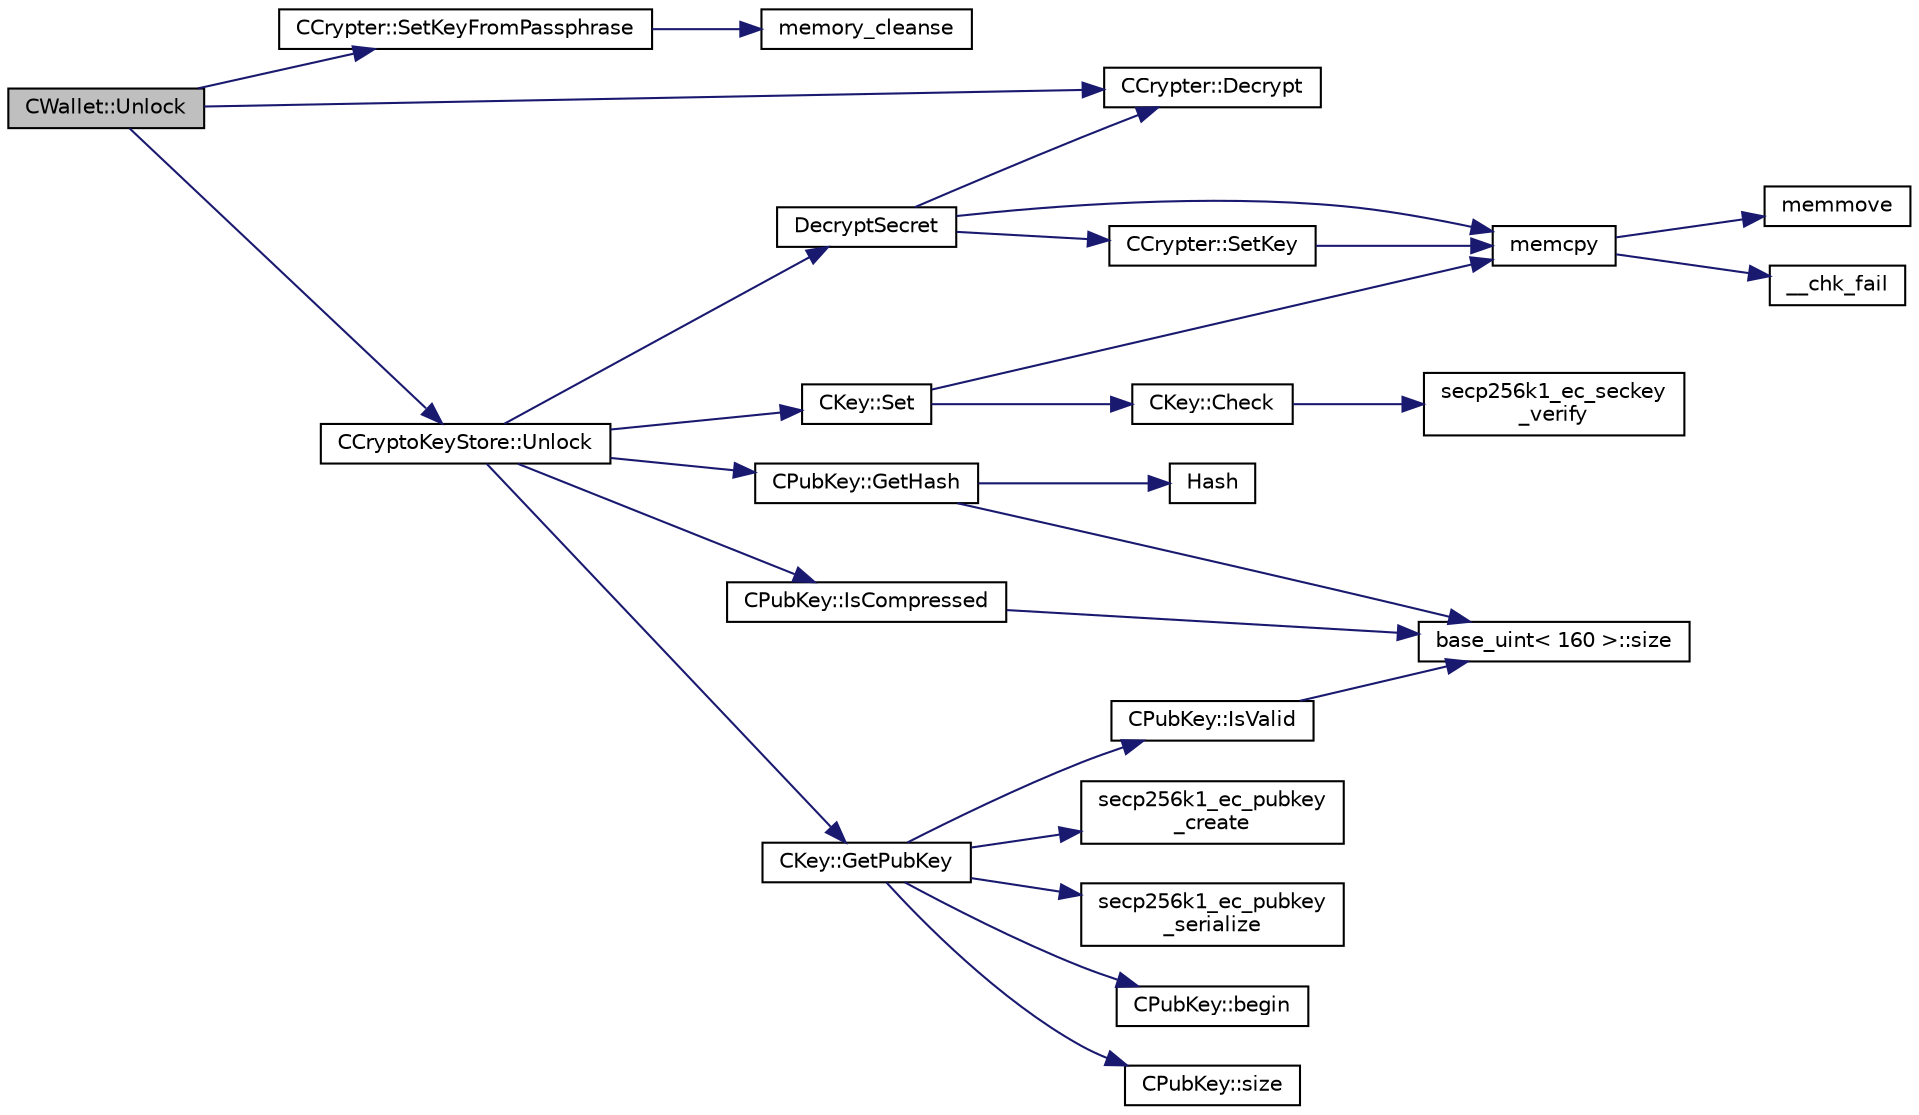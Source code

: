 digraph "CWallet::Unlock"
{
  edge [fontname="Helvetica",fontsize="10",labelfontname="Helvetica",labelfontsize="10"];
  node [fontname="Helvetica",fontsize="10",shape=record];
  rankdir="LR";
  Node1483 [label="CWallet::Unlock",height=0.2,width=0.4,color="black", fillcolor="grey75", style="filled", fontcolor="black"];
  Node1483 -> Node1484 [color="midnightblue",fontsize="10",style="solid",fontname="Helvetica"];
  Node1484 [label="CCrypter::SetKeyFromPassphrase",height=0.2,width=0.4,color="black", fillcolor="white", style="filled",URL="$d7/d89/class_c_crypter.html#a5368279e4a1549d3c1d15d8aa2179708"];
  Node1484 -> Node1485 [color="midnightblue",fontsize="10",style="solid",fontname="Helvetica"];
  Node1485 [label="memory_cleanse",height=0.2,width=0.4,color="black", fillcolor="white", style="filled",URL="$da/d37/cleanse_8cpp.html#a5a4afb85dd16ecc1f6019c782db78663"];
  Node1483 -> Node1486 [color="midnightblue",fontsize="10",style="solid",fontname="Helvetica"];
  Node1486 [label="CCrypter::Decrypt",height=0.2,width=0.4,color="black", fillcolor="white", style="filled",URL="$d7/d89/class_c_crypter.html#a4dbabed4975d4435d22c76deac43df7f"];
  Node1483 -> Node1487 [color="midnightblue",fontsize="10",style="solid",fontname="Helvetica"];
  Node1487 [label="CCryptoKeyStore::Unlock",height=0.2,width=0.4,color="black", fillcolor="white", style="filled",URL="$db/dad/class_c_crypto_key_store.html#a81bd70e18aa75f566526620a74f9cd88"];
  Node1487 -> Node1488 [color="midnightblue",fontsize="10",style="solid",fontname="Helvetica"];
  Node1488 [label="DecryptSecret",height=0.2,width=0.4,color="black", fillcolor="white", style="filled",URL="$d3/d05/crypter_8cpp.html#aded00aa7498a7485a00e77a20856b3e4"];
  Node1488 -> Node1489 [color="midnightblue",fontsize="10",style="solid",fontname="Helvetica"];
  Node1489 [label="memcpy",height=0.2,width=0.4,color="black", fillcolor="white", style="filled",URL="$d5/d9f/glibc__compat_8cpp.html#a0f46826ab0466591e136db24394923cf"];
  Node1489 -> Node1490 [color="midnightblue",fontsize="10",style="solid",fontname="Helvetica"];
  Node1490 [label="memmove",height=0.2,width=0.4,color="black", fillcolor="white", style="filled",URL="$d5/d9f/glibc__compat_8cpp.html#a9778d49e9029dd75bc53ecbbf9f5e9a1"];
  Node1489 -> Node1491 [color="midnightblue",fontsize="10",style="solid",fontname="Helvetica"];
  Node1491 [label="__chk_fail",height=0.2,width=0.4,color="black", fillcolor="white", style="filled",URL="$d5/d9f/glibc__compat_8cpp.html#a424ac71631da5ada2976630ff67051d1"];
  Node1488 -> Node1492 [color="midnightblue",fontsize="10",style="solid",fontname="Helvetica"];
  Node1492 [label="CCrypter::SetKey",height=0.2,width=0.4,color="black", fillcolor="white", style="filled",URL="$d7/d89/class_c_crypter.html#a0d948dd4796e2420e1dd9c1ddbf7974e"];
  Node1492 -> Node1489 [color="midnightblue",fontsize="10",style="solid",fontname="Helvetica"];
  Node1488 -> Node1486 [color="midnightblue",fontsize="10",style="solid",fontname="Helvetica"];
  Node1487 -> Node1493 [color="midnightblue",fontsize="10",style="solid",fontname="Helvetica"];
  Node1493 [label="CPubKey::GetHash",height=0.2,width=0.4,color="black", fillcolor="white", style="filled",URL="$da/d4e/class_c_pub_key.html#ab1aaa3f6085a3e9bc034d3e1269d870d"];
  Node1493 -> Node1494 [color="midnightblue",fontsize="10",style="solid",fontname="Helvetica"];
  Node1494 [label="Hash",height=0.2,width=0.4,color="black", fillcolor="white", style="filled",URL="$db/dfb/hash_8h.html#ab3f6c437460137530d86e09c2c102e99"];
  Node1493 -> Node1495 [color="midnightblue",fontsize="10",style="solid",fontname="Helvetica"];
  Node1495 [label="base_uint\< 160 \>::size",height=0.2,width=0.4,color="black", fillcolor="white", style="filled",URL="$da/df7/classbase__uint.html#a1f49b034e686269601ea89b0319b8004"];
  Node1487 -> Node1496 [color="midnightblue",fontsize="10",style="solid",fontname="Helvetica"];
  Node1496 [label="CKey::Set",height=0.2,width=0.4,color="black", fillcolor="white", style="filled",URL="$d2/d63/class_c_key.html#aaa13d5f08456bba094210c5eeabf64c8"];
  Node1496 -> Node1497 [color="midnightblue",fontsize="10",style="solid",fontname="Helvetica"];
  Node1497 [label="CKey::Check",height=0.2,width=0.4,color="black", fillcolor="white", style="filled",URL="$d2/d63/class_c_key.html#acec869bc75fa8f4d619ab025d367a97c"];
  Node1497 -> Node1498 [color="midnightblue",fontsize="10",style="solid",fontname="Helvetica"];
  Node1498 [label="secp256k1_ec_seckey\l_verify",height=0.2,width=0.4,color="black", fillcolor="white", style="filled",URL="$d7/dd3/secp256k1_8h.html#a366f922fc0c787351e82ff8e3a95f652",tooltip="Verify an ECDSA secret key. "];
  Node1496 -> Node1489 [color="midnightblue",fontsize="10",style="solid",fontname="Helvetica"];
  Node1487 -> Node1499 [color="midnightblue",fontsize="10",style="solid",fontname="Helvetica"];
  Node1499 [label="CPubKey::IsCompressed",height=0.2,width=0.4,color="black", fillcolor="white", style="filled",URL="$da/d4e/class_c_pub_key.html#a25f8b70340ad20ddab0f80ec4cee9396"];
  Node1499 -> Node1495 [color="midnightblue",fontsize="10",style="solid",fontname="Helvetica"];
  Node1487 -> Node1500 [color="midnightblue",fontsize="10",style="solid",fontname="Helvetica"];
  Node1500 [label="CKey::GetPubKey",height=0.2,width=0.4,color="black", fillcolor="white", style="filled",URL="$d2/d63/class_c_key.html#aa1085c59603a62db6ec776300f250337"];
  Node1500 -> Node1501 [color="midnightblue",fontsize="10",style="solid",fontname="Helvetica"];
  Node1501 [label="secp256k1_ec_pubkey\l_create",height=0.2,width=0.4,color="black", fillcolor="white", style="filled",URL="$d7/dd3/secp256k1_8h.html#a7438071aa8a6dc4697abe4f4659f2161",tooltip="Compute the public key for a secret key. "];
  Node1500 -> Node1502 [color="midnightblue",fontsize="10",style="solid",fontname="Helvetica"];
  Node1502 [label="secp256k1_ec_pubkey\l_serialize",height=0.2,width=0.4,color="black", fillcolor="white", style="filled",URL="$d7/dd3/secp256k1_8h.html#a34977bf00322e510e881160c421836d7",tooltip="Serialize a pubkey object into a serialized byte sequence. "];
  Node1500 -> Node1503 [color="midnightblue",fontsize="10",style="solid",fontname="Helvetica"];
  Node1503 [label="CPubKey::begin",height=0.2,width=0.4,color="black", fillcolor="white", style="filled",URL="$da/d4e/class_c_pub_key.html#a859ab9909d68092d6d4fc739237ab358"];
  Node1500 -> Node1504 [color="midnightblue",fontsize="10",style="solid",fontname="Helvetica"];
  Node1504 [label="CPubKey::size",height=0.2,width=0.4,color="black", fillcolor="white", style="filled",URL="$da/d4e/class_c_pub_key.html#a6bb28fcf0a5f799c69f5b7269363b309"];
  Node1500 -> Node1505 [color="midnightblue",fontsize="10",style="solid",fontname="Helvetica"];
  Node1505 [label="CPubKey::IsValid",height=0.2,width=0.4,color="black", fillcolor="white", style="filled",URL="$da/d4e/class_c_pub_key.html#a4fa94293cf8577fd039b9a133f6c7f30"];
  Node1505 -> Node1495 [color="midnightblue",fontsize="10",style="solid",fontname="Helvetica"];
}
